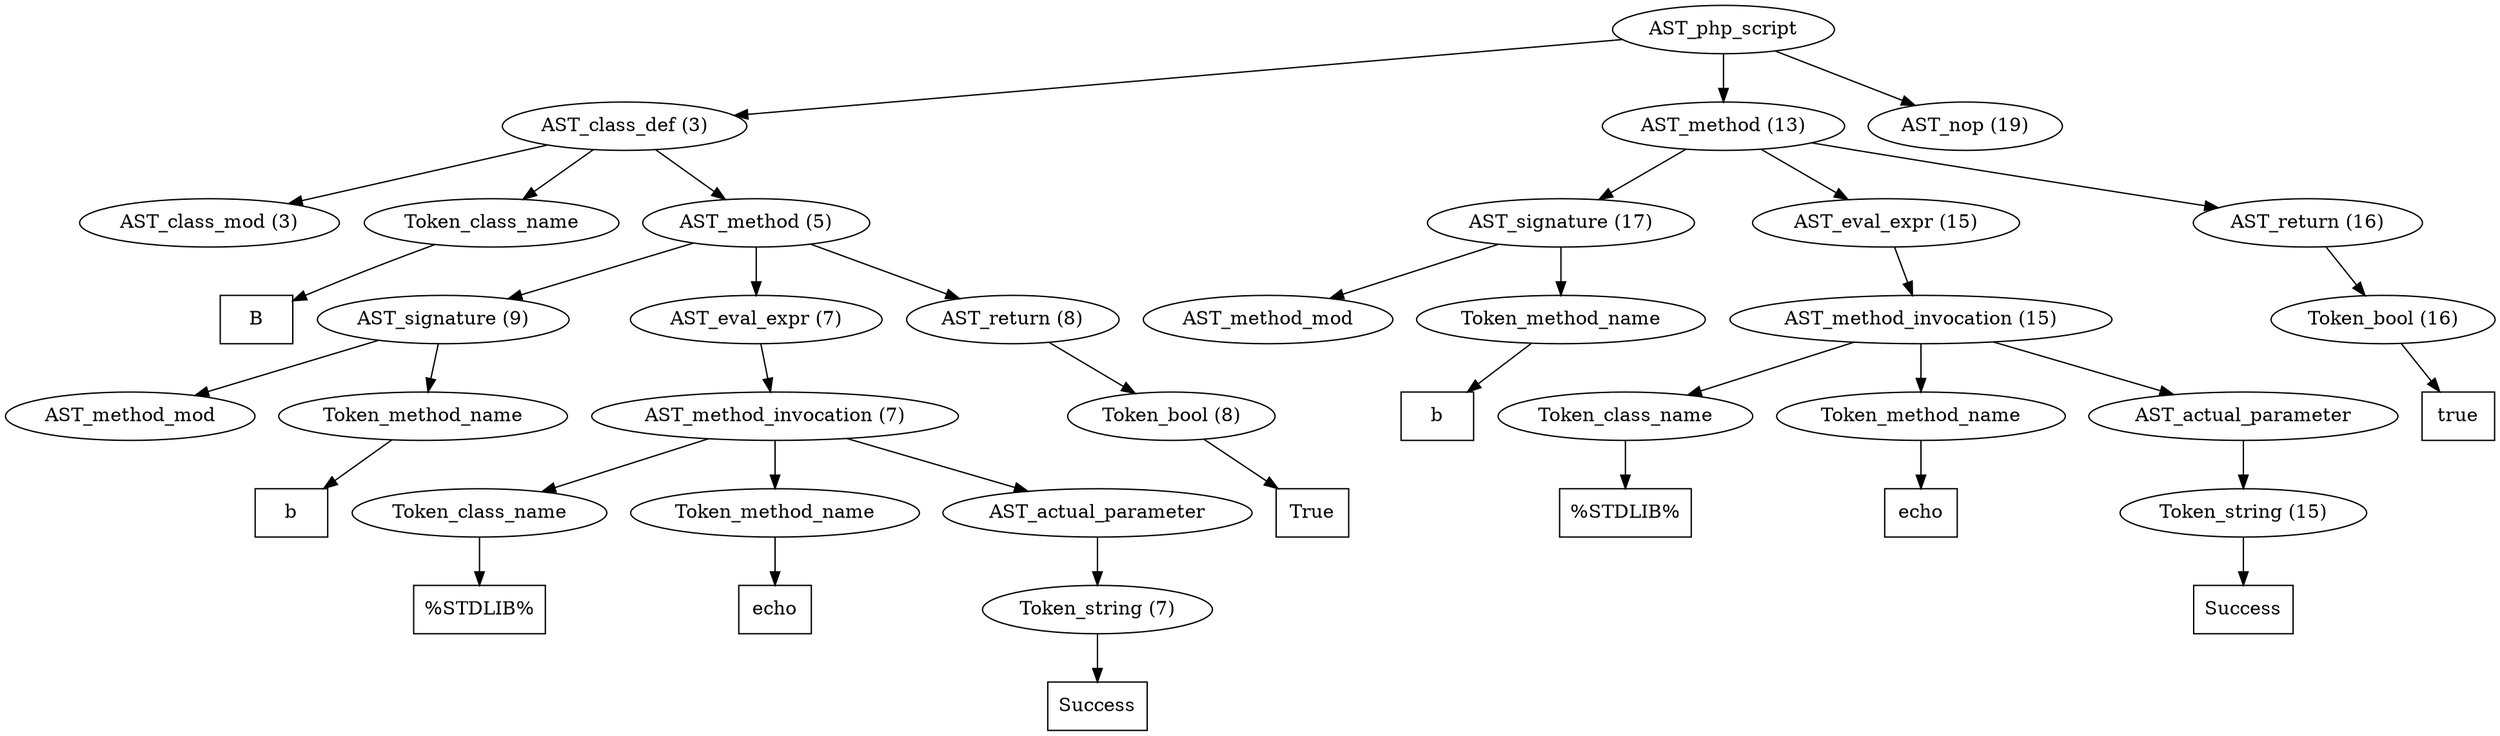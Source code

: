 /*
 * AST in dot format generated by phc -- the PHP compiler
 */

digraph AST {
node_0 [label="AST_php_script"];
node_1 [label="AST_class_def (3)"];
node_2 [label="AST_class_mod (3)"];
node_3 [label="Token_class_name"];
node_4 [label="B", shape=box]
node_3 -> node_4;
node_5 [label="AST_method (5)"];
node_6 [label="AST_signature (9)"];
node_7 [label="AST_method_mod"];
node_8 [label="Token_method_name"];
node_9 [label="b", shape=box]
node_8 -> node_9;
node_6 -> node_8;
node_6 -> node_7;
node_10 [label="AST_eval_expr (7)"];
node_11 [label="AST_method_invocation (7)"];
node_12 [label="Token_class_name"];
node_13 [label="%STDLIB%", shape=box]
node_12 -> node_13;
node_14 [label="Token_method_name"];
node_15 [label="echo", shape=box]
node_14 -> node_15;
node_16 [label="AST_actual_parameter"];
node_17 [label="Token_string (7)"];
node_18 [label="Success", shape=box]
node_17 -> node_18;
node_16 -> node_17;
node_11 -> node_16;
node_11 -> node_14;
node_11 -> node_12;
node_10 -> node_11;
node_19 [label="AST_return (8)"];
node_20 [label="Token_bool (8)"];
node_21 [label="True", shape=box]
node_20 -> node_21;
node_19 -> node_20;
node_5 -> node_19;
node_5 -> node_10;
node_5 -> node_6;
node_1 -> node_5;
node_1 -> node_3;
node_1 -> node_2;
node_22 [label="AST_method (13)"];
node_23 [label="AST_signature (17)"];
node_24 [label="AST_method_mod"];
node_25 [label="Token_method_name"];
node_26 [label="b", shape=box]
node_25 -> node_26;
node_23 -> node_25;
node_23 -> node_24;
node_27 [label="AST_eval_expr (15)"];
node_28 [label="AST_method_invocation (15)"];
node_29 [label="Token_class_name"];
node_30 [label="%STDLIB%", shape=box]
node_29 -> node_30;
node_31 [label="Token_method_name"];
node_32 [label="echo", shape=box]
node_31 -> node_32;
node_33 [label="AST_actual_parameter"];
node_34 [label="Token_string (15)"];
node_35 [label="Success", shape=box]
node_34 -> node_35;
node_33 -> node_34;
node_28 -> node_33;
node_28 -> node_31;
node_28 -> node_29;
node_27 -> node_28;
node_36 [label="AST_return (16)"];
node_37 [label="Token_bool (16)"];
node_38 [label="true", shape=box]
node_37 -> node_38;
node_36 -> node_37;
node_22 -> node_36;
node_22 -> node_27;
node_22 -> node_23;
node_39 [label="AST_nop (19)"];
node_0 -> node_39;
node_0 -> node_22;
node_0 -> node_1;
}

